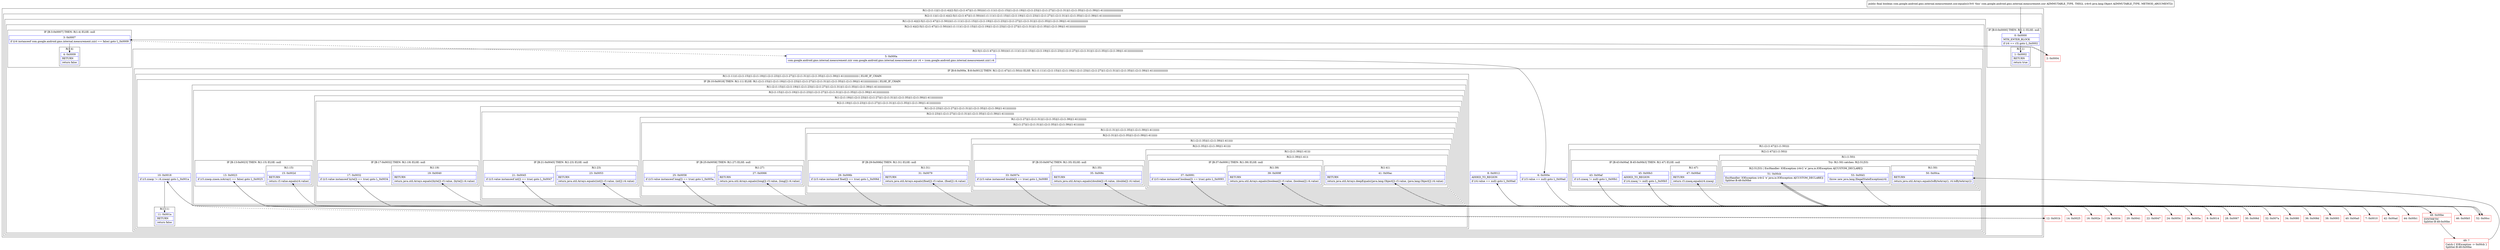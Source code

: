 digraph "CFG forcom.google.android.gms.internal.measurement.zzir.equals(Ljava\/lang\/Object;)Z" {
subgraph cluster_Region_1432909795 {
label = "R(1:(2:(1:1)|(1:(2:(1:4)|(2:5|(1:(2:(1:47)|(1:(1:50))))(1:(1:11)(1:(2:(1:15)|(1:(2:(1:19)|(1:(2:(1:23)|(1:(2:(1:27)|(1:(2:(1:31)|(1:(2:(1:35)|(1:(2:(1:39)|(1:41)))))))))))))))))))))";
node [shape=record,color=blue];
subgraph cluster_Region_1071400420 {
label = "R(2:(1:1)|(1:(2:(1:4)|(2:5|(1:(2:(1:47)|(1:(1:50))))(1:(1:11)(1:(2:(1:15)|(1:(2:(1:19)|(1:(2:(1:23)|(1:(2:(1:27)|(1:(2:(1:31)|(1:(2:(1:35)|(1:(2:(1:39)|(1:41))))))))))))))))))))";
node [shape=record,color=blue];
subgraph cluster_IfRegion_2100518305 {
label = "IF [B:0:0x0000] THEN: R(1:1) ELSE: null";
node [shape=record,color=blue];
Node_0 [shape=record,label="{0\:\ 0x0000|MTH_ENTER_BLOCK\l|if (r4 == r3) goto L_0x0002\l}"];
subgraph cluster_Region_2147463096 {
label = "R(1:1)";
node [shape=record,color=blue];
Node_1 [shape=record,label="{1\:\ 0x0002|RETURN\l|return true\l}"];
}
}
subgraph cluster_Region_1765673163 {
label = "R(1:(2:(1:4)|(2:5|(1:(2:(1:47)|(1:(1:50))))(1:(1:11)(1:(2:(1:15)|(1:(2:(1:19)|(1:(2:(1:23)|(1:(2:(1:27)|(1:(2:(1:31)|(1:(2:(1:35)|(1:(2:(1:39)|(1:41)))))))))))))))))))";
node [shape=record,color=blue];
subgraph cluster_Region_873497453 {
label = "R(2:(1:4)|(2:5|(1:(2:(1:47)|(1:(1:50))))(1:(1:11)(1:(2:(1:15)|(1:(2:(1:19)|(1:(2:(1:23)|(1:(2:(1:27)|(1:(2:(1:31)|(1:(2:(1:35)|(1:(2:(1:39)|(1:41))))))))))))))))))";
node [shape=record,color=blue];
subgraph cluster_IfRegion_1395199515 {
label = "IF [B:3:0x0007] THEN: R(1:4) ELSE: null";
node [shape=record,color=blue];
Node_3 [shape=record,label="{3\:\ 0x0007|if ((r4 instanceof com.google.android.gms.internal.measurement.zzir) == false) goto L_0x0009\l}"];
subgraph cluster_Region_1370093993 {
label = "R(1:4)";
node [shape=record,color=blue];
Node_4 [shape=record,label="{4\:\ 0x0009|RETURN\l|return false\l}"];
}
}
subgraph cluster_Region_1947291742 {
label = "R(2:5|(1:(2:(1:47)|(1:(1:50))))(1:(1:11)(1:(2:(1:15)|(1:(2:(1:19)|(1:(2:(1:23)|(1:(2:(1:27)|(1:(2:(1:31)|(1:(2:(1:35)|(1:(2:(1:39)|(1:41)))))))))))))))))";
node [shape=record,color=blue];
Node_5 [shape=record,label="{5\:\ 0x000a|com.google.android.gms.internal.measurement.zzir com.google.android.gms.internal.measurement.zzir r4 = (com.google.android.gms.internal.measurement.zzir) r4\l}"];
subgraph cluster_IfRegion_1748752538 {
label = "IF [B:6:0x000e, B:8:0x0012] THEN: R(1:(2:(1:47)|(1:(1:50)))) ELSE: R(1:(1:11)(1:(2:(1:15)|(1:(2:(1:19)|(1:(2:(1:23)|(1:(2:(1:27)|(1:(2:(1:31)|(1:(2:(1:35)|(1:(2:(1:39)|(1:41))))))))))))))))";
node [shape=record,color=blue];
Node_6 [shape=record,label="{6\:\ 0x000e|if (r3.value == null) goto L_0x00ad\l}"];
Node_8 [shape=record,label="{8\:\ 0x0012|ADDED_TO_REGION\l|if (r4.value == null) goto L_0x00ad\l}"];
subgraph cluster_Region_1221118727 {
label = "R(1:(2:(1:47)|(1:(1:50))))";
node [shape=record,color=blue];
subgraph cluster_Region_2020815512 {
label = "R(2:(1:47)|(1:(1:50)))";
node [shape=record,color=blue];
subgraph cluster_IfRegion_1321607267 {
label = "IF [B:43:0x00af, B:45:0x00b3] THEN: R(1:47) ELSE: null";
node [shape=record,color=blue];
Node_43 [shape=record,label="{43\:\ 0x00af|if (r3.zzaoq != null) goto L_0x00b1\l}"];
Node_45 [shape=record,label="{45\:\ 0x00b3|ADDED_TO_REGION\l|if (r4.zzaoq != null) goto L_0x00b5\l}"];
subgraph cluster_Region_243989842 {
label = "R(1:47)";
node [shape=record,color=blue];
Node_47 [shape=record,label="{47\:\ 0x00bd|RETURN\l|return r3.zzaoq.equals(r4.zzaoq)\l}"];
}
}
subgraph cluster_Region_1672589915 {
label = "R(1:(1:50))";
node [shape=record,color=blue];
subgraph cluster_TryCatchRegion_2102098741 {
label = "Try: R(1:50) catches: R(2:51|53)";
node [shape=record,color=blue];
subgraph cluster_Region_1885855613 {
label = "R(1:50)";
node [shape=record,color=blue];
Node_50 [shape=record,label="{50\:\ 0x00ca|RETURN\l|return java.util.Arrays.equals(toByteArray(), r4.toByteArray())\l}"];
}
subgraph cluster_Region_1934956392 {
label = "R(2:51|53) | ExcHandler: IOException (r4v2 'e' java.io.IOException A[CUSTOM_DECLARE])\l";
node [shape=record,color=blue];
Node_51 [shape=record,label="{51\:\ 0x00cb|ExcHandler: IOException (r4v2 'e' java.io.IOException A[CUSTOM_DECLARE])\lSplitter:B:48:0x00be\l}"];
Node_53 [shape=record,label="{53\:\ 0x00d1|throw new java.lang.IllegalStateException(r4)\l}"];
}
}
}
}
}
subgraph cluster_Region_307436648 {
label = "R(1:(1:11)(1:(2:(1:15)|(1:(2:(1:19)|(1:(2:(1:23)|(1:(2:(1:27)|(1:(2:(1:31)|(1:(2:(1:35)|(1:(2:(1:39)|(1:41)))))))))))))))) | ELSE_IF_CHAIN\l";
node [shape=record,color=blue];
subgraph cluster_IfRegion_1185822435 {
label = "IF [B:10:0x0018] THEN: R(1:11) ELSE: R(1:(2:(1:15)|(1:(2:(1:19)|(1:(2:(1:23)|(1:(2:(1:27)|(1:(2:(1:31)|(1:(2:(1:35)|(1:(2:(1:39)|(1:41))))))))))))))) | ELSE_IF_CHAIN\l";
node [shape=record,color=blue];
Node_10 [shape=record,label="{10\:\ 0x0018|if (r3.zzaop != r4.zzaop) goto L_0x001a\l}"];
subgraph cluster_Region_2082363155 {
label = "R(1:11)";
node [shape=record,color=blue];
Node_11 [shape=record,label="{11\:\ 0x001a|RETURN\l|return false\l}"];
}
subgraph cluster_Region_1521097078 {
label = "R(1:(2:(1:15)|(1:(2:(1:19)|(1:(2:(1:23)|(1:(2:(1:27)|(1:(2:(1:31)|(1:(2:(1:35)|(1:(2:(1:39)|(1:41)))))))))))))))";
node [shape=record,color=blue];
subgraph cluster_Region_18852636 {
label = "R(2:(1:15)|(1:(2:(1:19)|(1:(2:(1:23)|(1:(2:(1:27)|(1:(2:(1:31)|(1:(2:(1:35)|(1:(2:(1:39)|(1:41))))))))))))))";
node [shape=record,color=blue];
subgraph cluster_IfRegion_186992395 {
label = "IF [B:13:0x0023] THEN: R(1:15) ELSE: null";
node [shape=record,color=blue];
Node_13 [shape=record,label="{13\:\ 0x0023|if (r3.zzaop.zzaon.isArray() == false) goto L_0x0025\l}"];
subgraph cluster_Region_957666157 {
label = "R(1:15)";
node [shape=record,color=blue];
Node_15 [shape=record,label="{15\:\ 0x002d|RETURN\l|return r3.value.equals(r4.value)\l}"];
}
}
subgraph cluster_Region_84754355 {
label = "R(1:(2:(1:19)|(1:(2:(1:23)|(1:(2:(1:27)|(1:(2:(1:31)|(1:(2:(1:35)|(1:(2:(1:39)|(1:41)))))))))))))";
node [shape=record,color=blue];
subgraph cluster_Region_258406349 {
label = "R(2:(1:19)|(1:(2:(1:23)|(1:(2:(1:27)|(1:(2:(1:31)|(1:(2:(1:35)|(1:(2:(1:39)|(1:41))))))))))))";
node [shape=record,color=blue];
subgraph cluster_IfRegion_1943927414 {
label = "IF [B:17:0x0032] THEN: R(1:19) ELSE: null";
node [shape=record,color=blue];
Node_17 [shape=record,label="{17\:\ 0x0032|if ((r3.value instanceof byte[]) == true) goto L_0x0034\l}"];
subgraph cluster_Region_1622002032 {
label = "R(1:19)";
node [shape=record,color=blue];
Node_19 [shape=record,label="{19\:\ 0x0040|RETURN\l|return java.util.Arrays.equals((byte[]) r3.value, (byte[]) r4.value)\l}"];
}
}
subgraph cluster_Region_1382147609 {
label = "R(1:(2:(1:23)|(1:(2:(1:27)|(1:(2:(1:31)|(1:(2:(1:35)|(1:(2:(1:39)|(1:41)))))))))))";
node [shape=record,color=blue];
subgraph cluster_Region_1056815937 {
label = "R(2:(1:23)|(1:(2:(1:27)|(1:(2:(1:31)|(1:(2:(1:35)|(1:(2:(1:39)|(1:41))))))))))";
node [shape=record,color=blue];
subgraph cluster_IfRegion_102628300 {
label = "IF [B:21:0x0045] THEN: R(1:23) ELSE: null";
node [shape=record,color=blue];
Node_21 [shape=record,label="{21\:\ 0x0045|if ((r3.value instanceof int[]) == true) goto L_0x0047\l}"];
subgraph cluster_Region_788491823 {
label = "R(1:23)";
node [shape=record,color=blue];
Node_23 [shape=record,label="{23\:\ 0x0053|RETURN\l|return java.util.Arrays.equals((int[]) r3.value, (int[]) r4.value)\l}"];
}
}
subgraph cluster_Region_437239603 {
label = "R(1:(2:(1:27)|(1:(2:(1:31)|(1:(2:(1:35)|(1:(2:(1:39)|(1:41)))))))))";
node [shape=record,color=blue];
subgraph cluster_Region_1191428933 {
label = "R(2:(1:27)|(1:(2:(1:31)|(1:(2:(1:35)|(1:(2:(1:39)|(1:41))))))))";
node [shape=record,color=blue];
subgraph cluster_IfRegion_351756119 {
label = "IF [B:25:0x0058] THEN: R(1:27) ELSE: null";
node [shape=record,color=blue];
Node_25 [shape=record,label="{25\:\ 0x0058|if ((r3.value instanceof long[]) == true) goto L_0x005a\l}"];
subgraph cluster_Region_424758333 {
label = "R(1:27)";
node [shape=record,color=blue];
Node_27 [shape=record,label="{27\:\ 0x0066|RETURN\l|return java.util.Arrays.equals((long[]) r3.value, (long[]) r4.value)\l}"];
}
}
subgraph cluster_Region_2111640990 {
label = "R(1:(2:(1:31)|(1:(2:(1:35)|(1:(2:(1:39)|(1:41)))))))";
node [shape=record,color=blue];
subgraph cluster_Region_441240369 {
label = "R(2:(1:31)|(1:(2:(1:35)|(1:(2:(1:39)|(1:41))))))";
node [shape=record,color=blue];
subgraph cluster_IfRegion_1124874966 {
label = "IF [B:29:0x006b] THEN: R(1:31) ELSE: null";
node [shape=record,color=blue];
Node_29 [shape=record,label="{29\:\ 0x006b|if ((r3.value instanceof float[]) == true) goto L_0x006d\l}"];
subgraph cluster_Region_113343425 {
label = "R(1:31)";
node [shape=record,color=blue];
Node_31 [shape=record,label="{31\:\ 0x0079|RETURN\l|return java.util.Arrays.equals((float[]) r3.value, (float[]) r4.value)\l}"];
}
}
subgraph cluster_Region_1831852039 {
label = "R(1:(2:(1:35)|(1:(2:(1:39)|(1:41)))))";
node [shape=record,color=blue];
subgraph cluster_Region_2026586585 {
label = "R(2:(1:35)|(1:(2:(1:39)|(1:41))))";
node [shape=record,color=blue];
subgraph cluster_IfRegion_77727922 {
label = "IF [B:33:0x007e] THEN: R(1:35) ELSE: null";
node [shape=record,color=blue];
Node_33 [shape=record,label="{33\:\ 0x007e|if ((r3.value instanceof double[]) == true) goto L_0x0080\l}"];
subgraph cluster_Region_136959008 {
label = "R(1:35)";
node [shape=record,color=blue];
Node_35 [shape=record,label="{35\:\ 0x008c|RETURN\l|return java.util.Arrays.equals((double[]) r3.value, (double[]) r4.value)\l}"];
}
}
subgraph cluster_Region_643451002 {
label = "R(1:(2:(1:39)|(1:41)))";
node [shape=record,color=blue];
subgraph cluster_Region_900092758 {
label = "R(2:(1:39)|(1:41))";
node [shape=record,color=blue];
subgraph cluster_IfRegion_398526898 {
label = "IF [B:37:0x0091] THEN: R(1:39) ELSE: null";
node [shape=record,color=blue];
Node_37 [shape=record,label="{37\:\ 0x0091|if ((r3.value instanceof boolean[]) == true) goto L_0x0093\l}"];
subgraph cluster_Region_1576160540 {
label = "R(1:39)";
node [shape=record,color=blue];
Node_39 [shape=record,label="{39\:\ 0x009f|RETURN\l|return java.util.Arrays.equals((boolean[]) r3.value, (boolean[]) r4.value)\l}"];
}
}
subgraph cluster_Region_1313985083 {
label = "R(1:41)";
node [shape=record,color=blue];
Node_41 [shape=record,label="{41\:\ 0x00ac|RETURN\l|return java.util.Arrays.deepEquals((java.lang.Object[]) r3.value, (java.lang.Object[]) r4.value)\l}"];
}
}
}
}
}
}
}
}
}
}
}
}
}
}
}
}
}
}
}
}
}
}
}
subgraph cluster_Region_1934956392 {
label = "R(2:51|53) | ExcHandler: IOException (r4v2 'e' java.io.IOException A[CUSTOM_DECLARE])\l";
node [shape=record,color=blue];
Node_51 [shape=record,label="{51\:\ 0x00cb|ExcHandler: IOException (r4v2 'e' java.io.IOException A[CUSTOM_DECLARE])\lSplitter:B:48:0x00be\l}"];
Node_53 [shape=record,label="{53\:\ 0x00d1|throw new java.lang.IllegalStateException(r4)\l}"];
}
Node_2 [shape=record,color=red,label="{2\:\ 0x0004}"];
Node_7 [shape=record,color=red,label="{7\:\ 0x0010}"];
Node_9 [shape=record,color=red,label="{9\:\ 0x0014}"];
Node_12 [shape=record,color=red,label="{12\:\ 0x001b}"];
Node_14 [shape=record,color=red,label="{14\:\ 0x0025}"];
Node_16 [shape=record,color=red,label="{16\:\ 0x002e}"];
Node_18 [shape=record,color=red,label="{18\:\ 0x0034}"];
Node_20 [shape=record,color=red,label="{20\:\ 0x0041}"];
Node_22 [shape=record,color=red,label="{22\:\ 0x0047}"];
Node_24 [shape=record,color=red,label="{24\:\ 0x0054}"];
Node_26 [shape=record,color=red,label="{26\:\ 0x005a}"];
Node_28 [shape=record,color=red,label="{28\:\ 0x0067}"];
Node_30 [shape=record,color=red,label="{30\:\ 0x006d}"];
Node_32 [shape=record,color=red,label="{32\:\ 0x007a}"];
Node_34 [shape=record,color=red,label="{34\:\ 0x0080}"];
Node_36 [shape=record,color=red,label="{36\:\ 0x008d}"];
Node_38 [shape=record,color=red,label="{38\:\ 0x0093}"];
Node_40 [shape=record,color=red,label="{40\:\ 0x00a0}"];
Node_42 [shape=record,color=red,label="{42\:\ 0x00ad}"];
Node_44 [shape=record,color=red,label="{44\:\ 0x00b1}"];
Node_46 [shape=record,color=red,label="{46\:\ 0x00b5}"];
Node_48 [shape=record,color=red,label="{48\:\ 0x00be|SYNTHETIC\lSplitter:B:48:0x00be\l}"];
Node_49 [shape=record,color=red,label="{49\:\ ?|Catch:\{ IOException \-\> 0x00cb \}\lSplitter:B:48:0x00be\l}"];
Node_52 [shape=record,color=red,label="{52\:\ 0x00cc}"];
MethodNode[shape=record,label="{public final boolean com.google.android.gms.internal.measurement.zzir.equals((r3v0 'this' com.google.android.gms.internal.measurement.zzir A[IMMUTABLE_TYPE, THIS]), (r4v0 java.lang.Object A[IMMUTABLE_TYPE, METHOD_ARGUMENT])) }"];
MethodNode -> Node_0;
Node_0 -> Node_1;
Node_0 -> Node_2[style=dashed];
Node_3 -> Node_4;
Node_3 -> Node_5[style=dashed];
Node_5 -> Node_6;
Node_6 -> Node_7[style=dashed];
Node_6 -> Node_42;
Node_8 -> Node_9[style=dashed];
Node_8 -> Node_42;
Node_43 -> Node_44;
Node_43 -> Node_48[style=dashed];
Node_45 -> Node_46;
Node_45 -> Node_48[style=dashed];
Node_51 -> Node_52;
Node_10 -> Node_11;
Node_10 -> Node_12[style=dashed];
Node_13 -> Node_14;
Node_13 -> Node_16[style=dashed];
Node_17 -> Node_18;
Node_17 -> Node_20[style=dashed];
Node_21 -> Node_22;
Node_21 -> Node_24[style=dashed];
Node_25 -> Node_26;
Node_25 -> Node_28[style=dashed];
Node_29 -> Node_30;
Node_29 -> Node_32[style=dashed];
Node_33 -> Node_34;
Node_33 -> Node_36[style=dashed];
Node_37 -> Node_38;
Node_37 -> Node_40[style=dashed];
Node_51 -> Node_52;
Node_2 -> Node_3;
Node_7 -> Node_8;
Node_9 -> Node_10;
Node_12 -> Node_13;
Node_14 -> Node_15;
Node_16 -> Node_17;
Node_18 -> Node_19;
Node_20 -> Node_21;
Node_22 -> Node_23;
Node_24 -> Node_25;
Node_26 -> Node_27;
Node_28 -> Node_29;
Node_30 -> Node_31;
Node_32 -> Node_33;
Node_34 -> Node_35;
Node_36 -> Node_37;
Node_38 -> Node_39;
Node_40 -> Node_41;
Node_42 -> Node_43;
Node_44 -> Node_45;
Node_46 -> Node_47;
Node_48 -> Node_49;
Node_48 -> Node_51;
Node_49 -> Node_50;
Node_52 -> Node_53;
}

